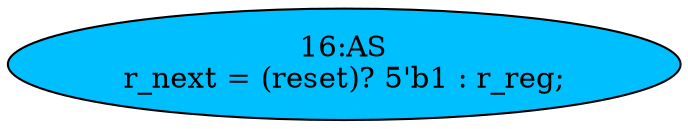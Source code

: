 strict digraph "" {
	node [label="\N"];
	"16:AS"	[ast="<pyverilog.vparser.ast.Assign object at 0x7f068bbdc450>",
		def_var="['r_next']",
		fillcolor=deepskyblue,
		label="16:AS
r_next = (reset)? 5'b1 : r_reg;",
		statements="[]",
		style=filled,
		typ=Assign,
		use_var="['reset', 'r_reg']"];
}
